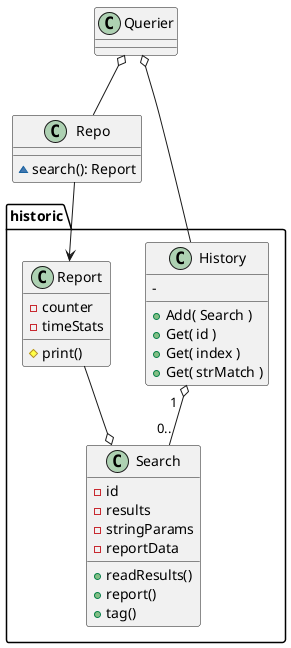 @startuml

package historic{
  Report --o Search
  History "1  " o-- "0.." Search
}

Querier o-- Repo
Querier o-- History
Repo --> Report


class Repo {
 ~search(): Report
}

class Querier

class historic.History {
 -
 +Add( Search )
 +Get( id )
 +Get( index )
 +Get( strMatch )
}

class historic.Report{
 -counter
 -timeStats
 #print()
}

class historic.Search {
 - id
 - results
 - stringParams
 - reportData
 +readResults()
 +report()
 +tag()
}
@enduml